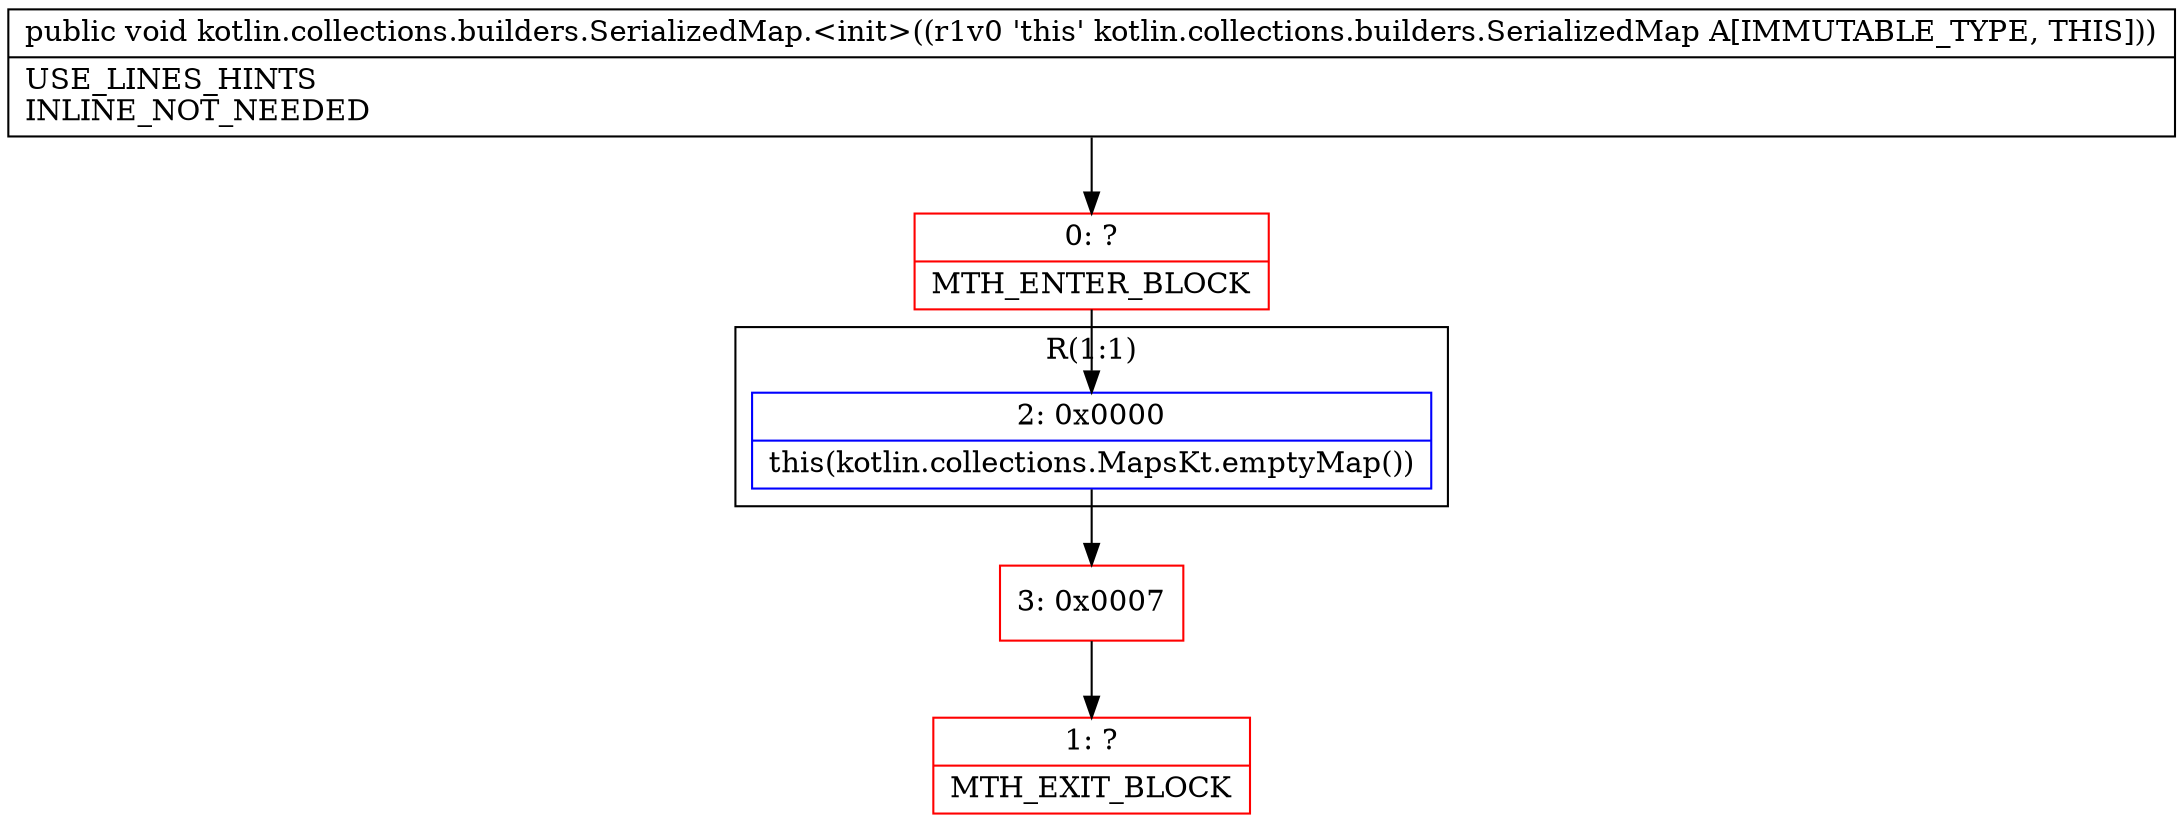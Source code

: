 digraph "CFG forkotlin.collections.builders.SerializedMap.\<init\>()V" {
subgraph cluster_Region_139706113 {
label = "R(1:1)";
node [shape=record,color=blue];
Node_2 [shape=record,label="{2\:\ 0x0000|this(kotlin.collections.MapsKt.emptyMap())\l}"];
}
Node_0 [shape=record,color=red,label="{0\:\ ?|MTH_ENTER_BLOCK\l}"];
Node_3 [shape=record,color=red,label="{3\:\ 0x0007}"];
Node_1 [shape=record,color=red,label="{1\:\ ?|MTH_EXIT_BLOCK\l}"];
MethodNode[shape=record,label="{public void kotlin.collections.builders.SerializedMap.\<init\>((r1v0 'this' kotlin.collections.builders.SerializedMap A[IMMUTABLE_TYPE, THIS]))  | USE_LINES_HINTS\lINLINE_NOT_NEEDED\l}"];
MethodNode -> Node_0;Node_2 -> Node_3;
Node_0 -> Node_2;
Node_3 -> Node_1;
}

